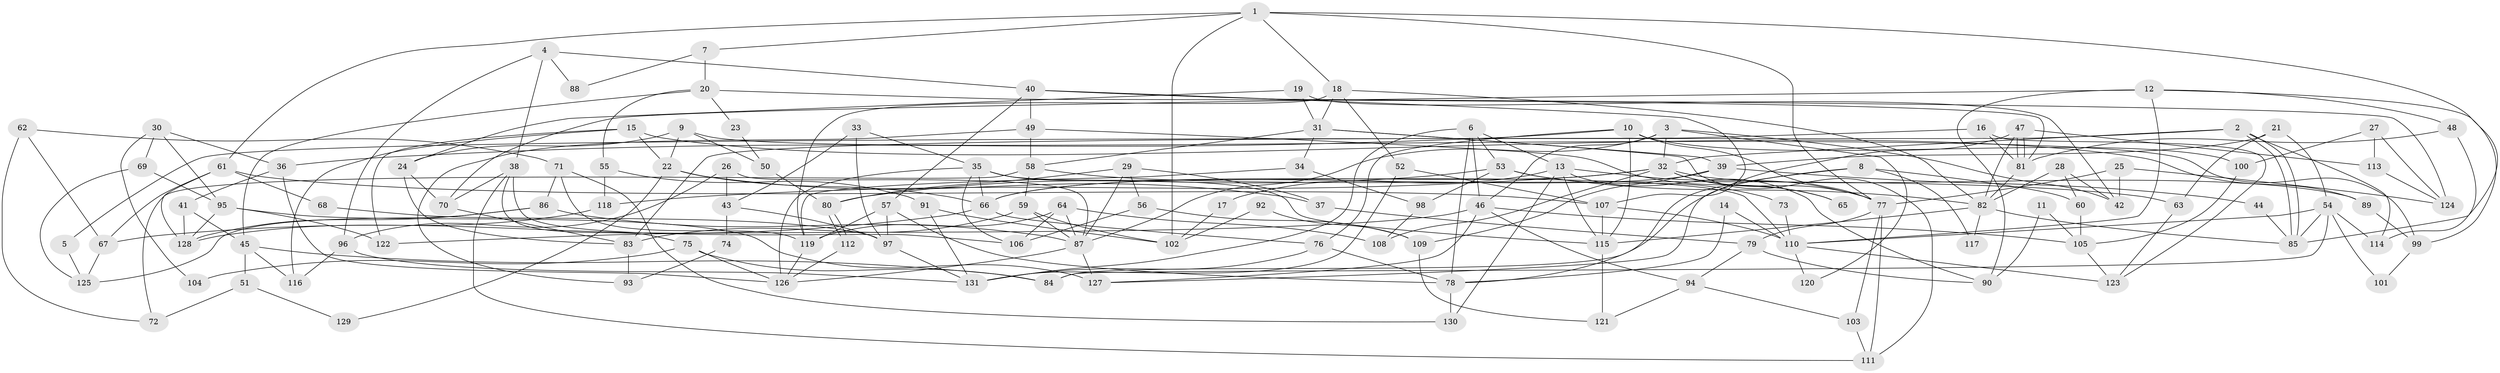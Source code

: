 // coarse degree distribution, {7: 0.10588235294117647, 5: 0.18823529411764706, 4: 0.15294117647058825, 2: 0.09411764705882353, 9: 0.058823529411764705, 6: 0.10588235294117647, 3: 0.2235294117647059, 8: 0.058823529411764705, 11: 0.011764705882352941}
// Generated by graph-tools (version 1.1) at 2025/52/02/27/25 19:52:04]
// undirected, 131 vertices, 262 edges
graph export_dot {
graph [start="1"]
  node [color=gray90,style=filled];
  1;
  2;
  3;
  4;
  5;
  6;
  7;
  8;
  9;
  10;
  11;
  12;
  13;
  14;
  15;
  16;
  17;
  18;
  19;
  20;
  21;
  22;
  23;
  24;
  25;
  26;
  27;
  28;
  29;
  30;
  31;
  32;
  33;
  34;
  35;
  36;
  37;
  38;
  39;
  40;
  41;
  42;
  43;
  44;
  45;
  46;
  47;
  48;
  49;
  50;
  51;
  52;
  53;
  54;
  55;
  56;
  57;
  58;
  59;
  60;
  61;
  62;
  63;
  64;
  65;
  66;
  67;
  68;
  69;
  70;
  71;
  72;
  73;
  74;
  75;
  76;
  77;
  78;
  79;
  80;
  81;
  82;
  83;
  84;
  85;
  86;
  87;
  88;
  89;
  90;
  91;
  92;
  93;
  94;
  95;
  96;
  97;
  98;
  99;
  100;
  101;
  102;
  103;
  104;
  105;
  106;
  107;
  108;
  109;
  110;
  111;
  112;
  113;
  114;
  115;
  116;
  117;
  118;
  119;
  120;
  121;
  122;
  123;
  124;
  125;
  126;
  127;
  128;
  129;
  130;
  131;
  1 -- 77;
  1 -- 18;
  1 -- 7;
  1 -- 61;
  1 -- 85;
  1 -- 102;
  2 -- 85;
  2 -- 85;
  2 -- 32;
  2 -- 5;
  2 -- 114;
  3 -- 87;
  3 -- 32;
  3 -- 42;
  3 -- 46;
  3 -- 120;
  4 -- 96;
  4 -- 38;
  4 -- 40;
  4 -- 88;
  5 -- 125;
  6 -- 78;
  6 -- 53;
  6 -- 13;
  6 -- 46;
  6 -- 131;
  7 -- 20;
  7 -- 88;
  8 -- 84;
  8 -- 127;
  8 -- 60;
  8 -- 117;
  9 -- 24;
  9 -- 99;
  9 -- 22;
  9 -- 50;
  10 -- 77;
  10 -- 115;
  10 -- 36;
  10 -- 76;
  10 -- 100;
  11 -- 105;
  11 -- 90;
  12 -- 90;
  12 -- 110;
  12 -- 48;
  12 -- 70;
  12 -- 99;
  13 -- 115;
  13 -- 17;
  13 -- 77;
  13 -- 90;
  13 -- 130;
  14 -- 78;
  14 -- 110;
  15 -- 122;
  15 -- 22;
  15 -- 89;
  15 -- 116;
  16 -- 123;
  16 -- 81;
  16 -- 83;
  17 -- 102;
  18 -- 119;
  18 -- 52;
  18 -- 31;
  18 -- 82;
  19 -- 31;
  19 -- 42;
  19 -- 24;
  20 -- 45;
  20 -- 81;
  20 -- 23;
  20 -- 55;
  21 -- 54;
  21 -- 39;
  21 -- 63;
  22 -- 66;
  22 -- 37;
  22 -- 129;
  23 -- 50;
  24 -- 70;
  24 -- 83;
  25 -- 77;
  25 -- 42;
  25 -- 124;
  26 -- 43;
  26 -- 87;
  26 -- 96;
  27 -- 113;
  27 -- 124;
  27 -- 100;
  28 -- 60;
  28 -- 82;
  28 -- 42;
  29 -- 56;
  29 -- 87;
  29 -- 37;
  29 -- 80;
  30 -- 69;
  30 -- 36;
  30 -- 95;
  30 -- 104;
  31 -- 111;
  31 -- 34;
  31 -- 39;
  31 -- 58;
  32 -- 77;
  32 -- 118;
  32 -- 65;
  32 -- 66;
  32 -- 89;
  32 -- 108;
  33 -- 35;
  33 -- 97;
  33 -- 43;
  34 -- 119;
  34 -- 98;
  35 -- 126;
  35 -- 115;
  35 -- 66;
  35 -- 106;
  35 -- 110;
  36 -- 126;
  36 -- 41;
  37 -- 79;
  38 -- 70;
  38 -- 106;
  38 -- 75;
  38 -- 111;
  39 -- 66;
  39 -- 44;
  39 -- 109;
  40 -- 57;
  40 -- 49;
  40 -- 107;
  40 -- 124;
  41 -- 45;
  41 -- 128;
  43 -- 97;
  43 -- 74;
  44 -- 85;
  45 -- 84;
  45 -- 116;
  45 -- 51;
  46 -- 94;
  46 -- 105;
  46 -- 122;
  46 -- 127;
  47 -- 81;
  47 -- 81;
  47 -- 82;
  47 -- 78;
  47 -- 113;
  48 -- 81;
  48 -- 114;
  49 -- 58;
  49 -- 65;
  49 -- 93;
  50 -- 80;
  51 -- 72;
  51 -- 129;
  52 -- 131;
  52 -- 107;
  53 -- 80;
  53 -- 82;
  53 -- 73;
  53 -- 98;
  54 -- 85;
  54 -- 114;
  54 -- 84;
  54 -- 101;
  54 -- 110;
  55 -- 91;
  55 -- 118;
  56 -- 106;
  56 -- 109;
  57 -- 119;
  57 -- 78;
  57 -- 97;
  58 -- 63;
  58 -- 59;
  58 -- 72;
  59 -- 83;
  59 -- 87;
  59 -- 102;
  60 -- 105;
  61 -- 107;
  61 -- 67;
  61 -- 68;
  61 -- 128;
  62 -- 67;
  62 -- 71;
  62 -- 72;
  63 -- 123;
  64 -- 108;
  64 -- 87;
  64 -- 106;
  64 -- 119;
  66 -- 67;
  66 -- 76;
  67 -- 125;
  68 -- 97;
  69 -- 125;
  69 -- 95;
  70 -- 83;
  71 -- 86;
  71 -- 130;
  71 -- 119;
  73 -- 110;
  74 -- 93;
  75 -- 126;
  75 -- 84;
  75 -- 104;
  76 -- 78;
  76 -- 131;
  77 -- 79;
  77 -- 103;
  77 -- 111;
  78 -- 130;
  79 -- 94;
  79 -- 90;
  80 -- 112;
  80 -- 112;
  81 -- 82;
  82 -- 85;
  82 -- 115;
  82 -- 117;
  83 -- 93;
  86 -- 87;
  86 -- 128;
  86 -- 125;
  87 -- 127;
  87 -- 126;
  89 -- 99;
  91 -- 131;
  91 -- 102;
  92 -- 109;
  92 -- 102;
  94 -- 103;
  94 -- 121;
  95 -- 128;
  95 -- 122;
  95 -- 127;
  96 -- 131;
  96 -- 116;
  97 -- 131;
  98 -- 108;
  99 -- 101;
  100 -- 105;
  103 -- 111;
  105 -- 123;
  107 -- 110;
  107 -- 115;
  109 -- 121;
  110 -- 120;
  110 -- 123;
  112 -- 126;
  113 -- 124;
  115 -- 121;
  118 -- 128;
  119 -- 126;
}
